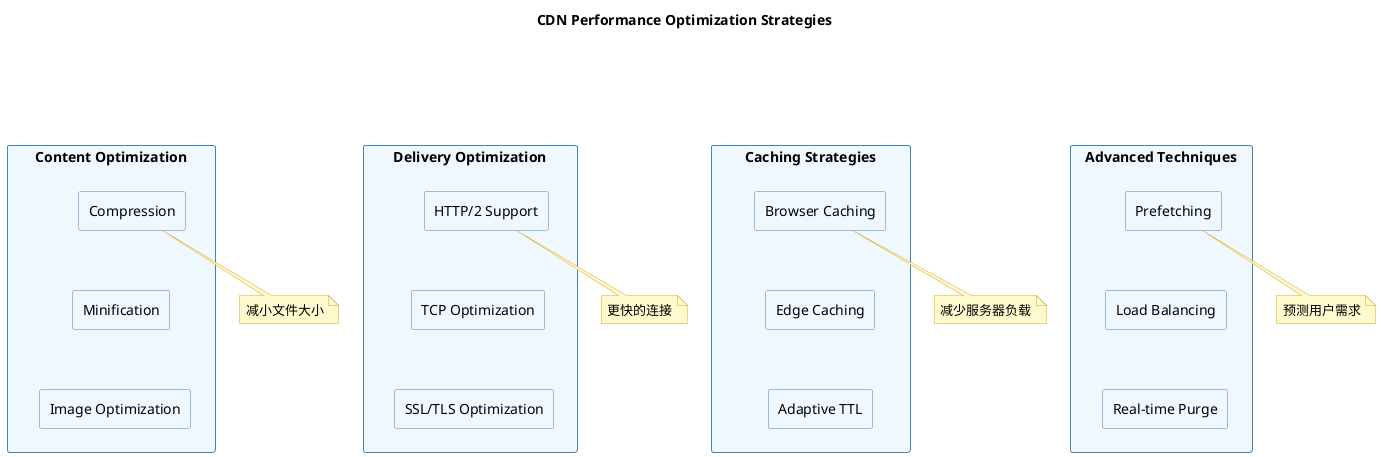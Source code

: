 @startuml CDN Performance Optimization Strategies

skinparam {
    BackgroundColor #FFFFFF
    FontName Arial
    FontSize 14
    FontColor #333333
    ArrowColor #666666
    BorderColor #999999
    RectangleBackgroundColor #F0F8FF
    RectangleBorderColor #4682B4
    NoteBorderColor #DAA520
    NoteBackgroundColor #FFFACD
}

title CDN Performance Optimization Strategies\n

rectangle "Content Optimization" {
    rectangle "Compression" as compress
    rectangle "Minification" as minify
    rectangle "Image Optimization" as imgopt
}

rectangle "Delivery Optimization" {
    rectangle "HTTP/2 Support" as http2
    rectangle "TCP Optimization" as tcpopt
    rectangle "SSL/TLS Optimization" as sslopt
}

rectangle "Caching Strategies" {
    rectangle "Browser Caching" as browsercache
    rectangle "Edge Caching" as edgecache
    rectangle "Adaptive TTL" as adaptivettl
}

rectangle "Advanced Techniques" {
    rectangle "Prefetching" as prefetch
    rectangle "Load Balancing" as loadbalance
    rectangle "Real-time Purge" as purge
}

compress -[hidden]down- minify
minify -[hidden]down- imgopt

http2 -[hidden]down- tcpopt
tcpopt -[hidden]down- sslopt

browsercache -[hidden]down- edgecache
edgecache -[hidden]down- adaptivettl

prefetch -[hidden]down- loadbalance
loadbalance -[hidden]down- purge

"Content Optimization" -[hidden]right- "Delivery Optimization"
"Delivery Optimization" -[hidden]right- "Caching Strategies"
"Caching Strategies" -[hidden]right- "Advanced Techniques"

note bottom of compress : 减小文件大小
note bottom of http2 : 更快的连接
note bottom of browsercache : 减少服务器负载
note bottom of prefetch : 预测用户需求

@enduml

